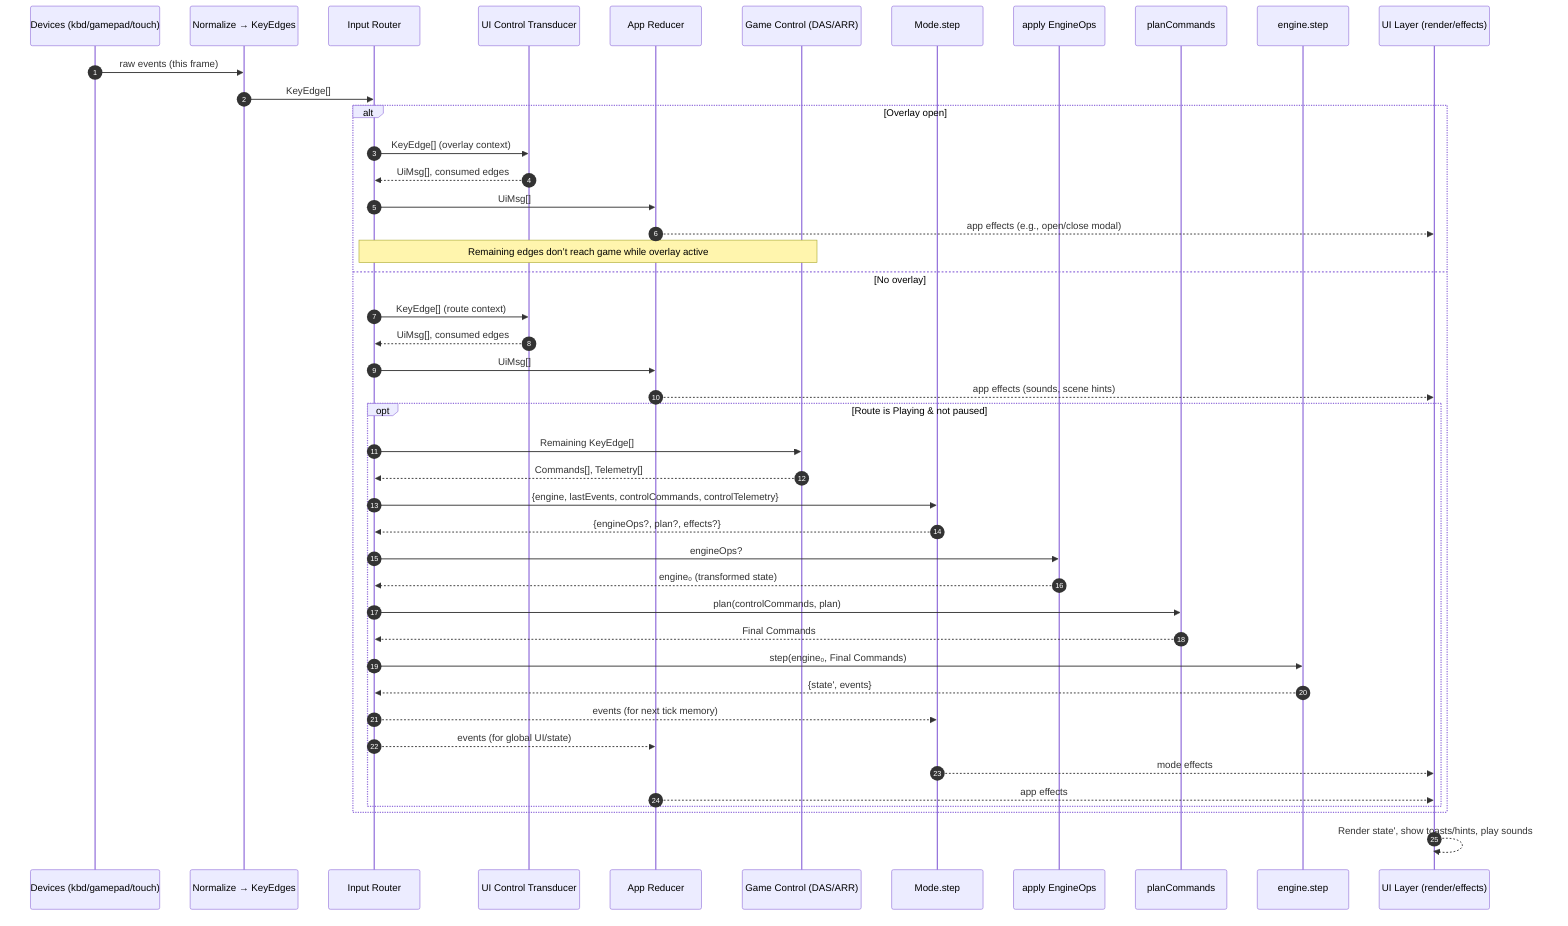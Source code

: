 sequenceDiagram
  autonumber
  participant Dev as Devices (kbd/gamepad/touch)
  participant Norm as Normalize → KeyEdges
  participant Router as Input Router
  participant UI as UI Control Transducer
  participant App as App Reducer
  participant Game as Game Control (DAS/ARR)
  participant Mode as Mode.step
  participant Ops as apply EngineOps
  participant Plan as planCommands
  participant Eng as engine.step
  participant View as UI Layer (render/effects)

  Dev->>Norm: raw events (this frame)
  Norm->>Router: KeyEdge[]

  alt Overlay open
    Router->>UI: KeyEdge[] (overlay context)
    UI-->>Router: UiMsg[], consumed edges
    Router->>App: UiMsg[]
    App-->>View: app effects (e.g., open/close modal)
    Note over Router,Game: Remaining edges don’t reach game while overlay active
  else No overlay
    Router->>UI: KeyEdge[] (route context)
    UI-->>Router: UiMsg[], consumed edges
    Router->>App: UiMsg[]
    App-->>View: app effects (sounds, scene hints)

    opt Route is Playing & not paused
      Router->>Game: Remaining KeyEdge[]
      Game-->>Router: Commands[], Telemetry[]

      Router->>Mode: {engine, lastEvents, controlCommands, controlTelemetry}
      Mode-->>Router: {engineOps?, plan?, effects?}

      Router->>Ops: engineOps?
      Ops-->>Router: engine₀ (transformed state)

      Router->>Plan: plan(controlCommands, plan)
      Plan-->>Router: Final Commands

      Router->>Eng: step(engine₀, Final Commands)
      Eng-->>Router: {state', events}

      Router-->>Mode: events (for next tick memory)
      Router-->>App: events (for global UI/state)
      Mode-->>View: mode effects
      App-->>View: app effects
    end
  end

  View-->>View: Render state', show toasts/hints, play sounds